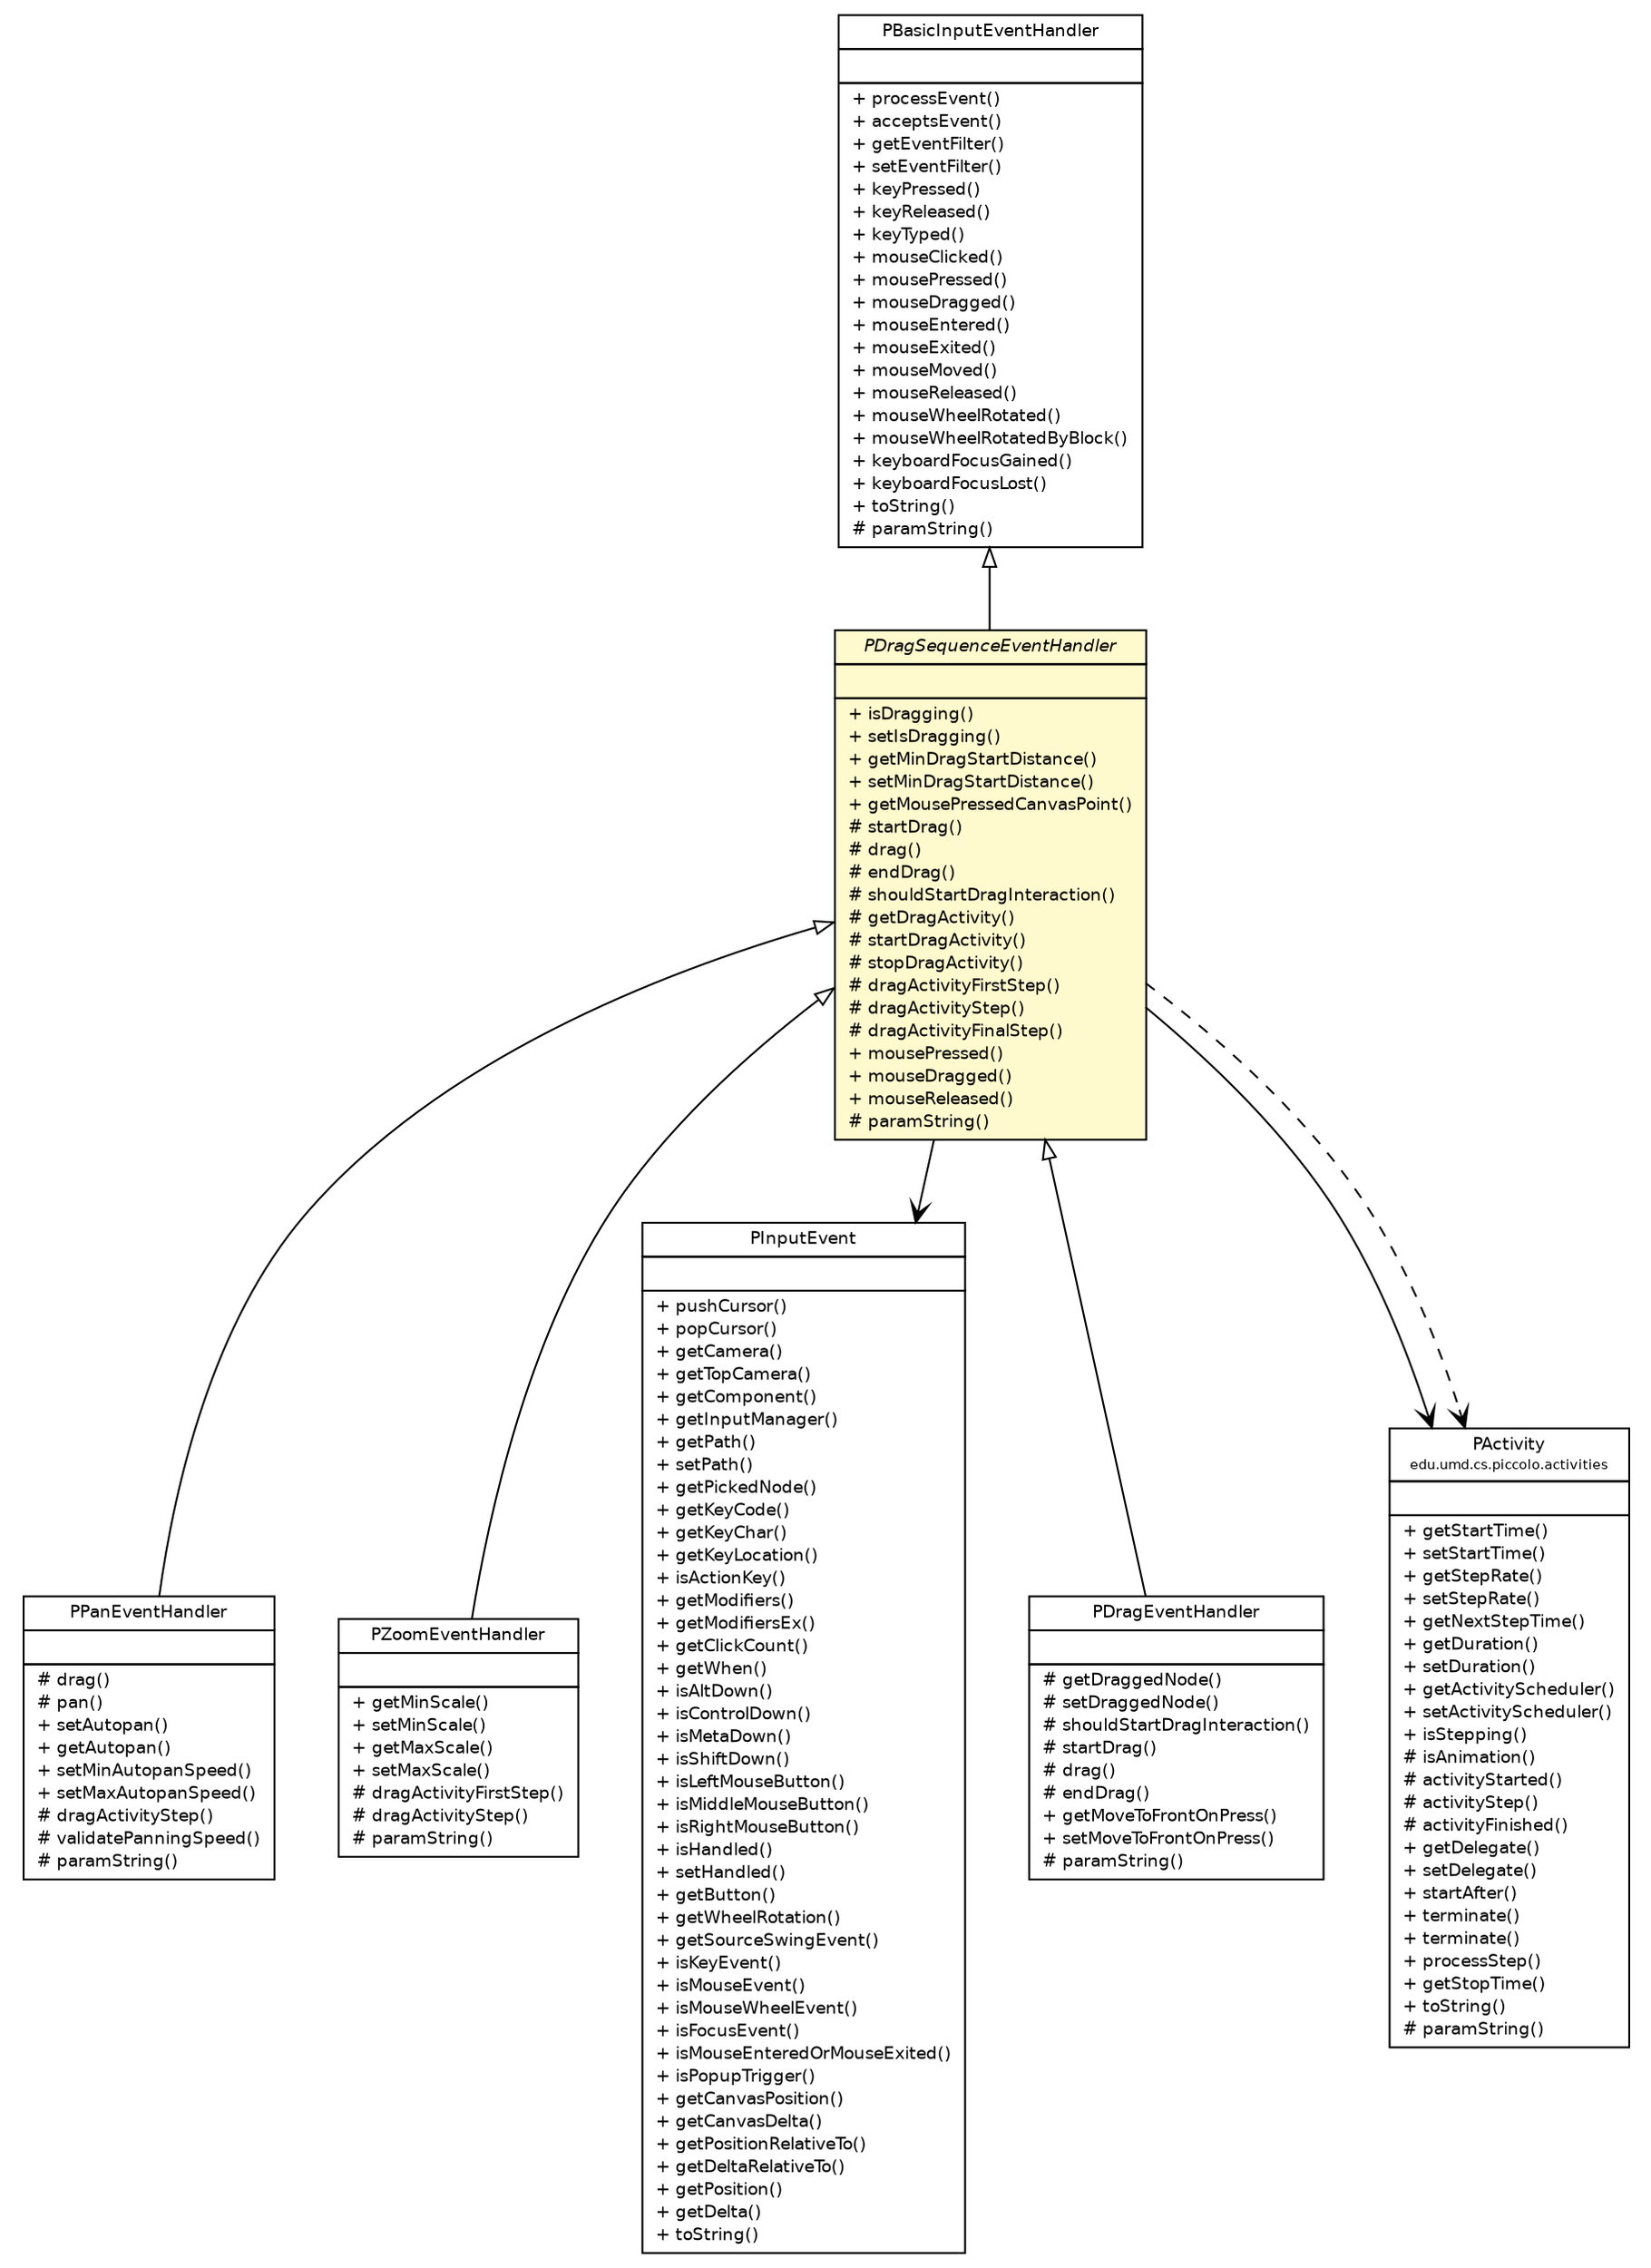 #!/usr/local/bin/dot
#
# Class diagram 
# Generated by UmlGraph version 4.6 (http://www.spinellis.gr/sw/umlgraph)
#

digraph G {
	edge [fontname="Helvetica",fontsize=10,labelfontname="Helvetica",labelfontsize=10];
	node [fontname="Helvetica",fontsize=10,shape=plaintext];
	// edu.umd.cs.piccolo.event.PDragSequenceEventHandler
	c1016 [label=<<table border="0" cellborder="1" cellspacing="0" cellpadding="2" port="p" bgcolor="lemonChiffon" href="./PDragSequenceEventHandler.html">
		<tr><td><table border="0" cellspacing="0" cellpadding="1">
			<tr><td><font face="Helvetica-Oblique"> PDragSequenceEventHandler </font></td></tr>
		</table></td></tr>
		<tr><td><table border="0" cellspacing="0" cellpadding="1">
			<tr><td align="left">  </td></tr>
		</table></td></tr>
		<tr><td><table border="0" cellspacing="0" cellpadding="1">
			<tr><td align="left"> + isDragging() </td></tr>
			<tr><td align="left"> + setIsDragging() </td></tr>
			<tr><td align="left"> + getMinDragStartDistance() </td></tr>
			<tr><td align="left"> + setMinDragStartDistance() </td></tr>
			<tr><td align="left"> + getMousePressedCanvasPoint() </td></tr>
			<tr><td align="left"> # startDrag() </td></tr>
			<tr><td align="left"> # drag() </td></tr>
			<tr><td align="left"> # endDrag() </td></tr>
			<tr><td align="left"> # shouldStartDragInteraction() </td></tr>
			<tr><td align="left"> # getDragActivity() </td></tr>
			<tr><td align="left"> # startDragActivity() </td></tr>
			<tr><td align="left"> # stopDragActivity() </td></tr>
			<tr><td align="left"> # dragActivityFirstStep() </td></tr>
			<tr><td align="left"> # dragActivityStep() </td></tr>
			<tr><td align="left"> # dragActivityFinalStep() </td></tr>
			<tr><td align="left"> + mousePressed() </td></tr>
			<tr><td align="left"> + mouseDragged() </td></tr>
			<tr><td align="left"> + mouseReleased() </td></tr>
			<tr><td align="left"> # paramString() </td></tr>
		</table></td></tr>
		</table>>, fontname="Helvetica", fontcolor="black", fontsize=9.0];
	// edu.umd.cs.piccolo.event.PPanEventHandler
	c1018 [label=<<table border="0" cellborder="1" cellspacing="0" cellpadding="2" port="p" href="./PPanEventHandler.html">
		<tr><td><table border="0" cellspacing="0" cellpadding="1">
			<tr><td> PPanEventHandler </td></tr>
		</table></td></tr>
		<tr><td><table border="0" cellspacing="0" cellpadding="1">
			<tr><td align="left">  </td></tr>
		</table></td></tr>
		<tr><td><table border="0" cellspacing="0" cellpadding="1">
			<tr><td align="left"> # drag() </td></tr>
			<tr><td align="left"> # pan() </td></tr>
			<tr><td align="left"> + setAutopan() </td></tr>
			<tr><td align="left"> + getAutopan() </td></tr>
			<tr><td align="left"> + setMinAutopanSpeed() </td></tr>
			<tr><td align="left"> + setMaxAutopanSpeed() </td></tr>
			<tr><td align="left"> # dragActivityStep() </td></tr>
			<tr><td align="left"> # validatePanningSpeed() </td></tr>
			<tr><td align="left"> # paramString() </td></tr>
		</table></td></tr>
		</table>>, fontname="Helvetica", fontcolor="black", fontsize=9.0];
	// edu.umd.cs.piccolo.event.PZoomEventHandler
	c1019 [label=<<table border="0" cellborder="1" cellspacing="0" cellpadding="2" port="p" href="./PZoomEventHandler.html">
		<tr><td><table border="0" cellspacing="0" cellpadding="1">
			<tr><td> PZoomEventHandler </td></tr>
		</table></td></tr>
		<tr><td><table border="0" cellspacing="0" cellpadding="1">
			<tr><td align="left">  </td></tr>
		</table></td></tr>
		<tr><td><table border="0" cellspacing="0" cellpadding="1">
			<tr><td align="left"> + getMinScale() </td></tr>
			<tr><td align="left"> + setMinScale() </td></tr>
			<tr><td align="left"> + getMaxScale() </td></tr>
			<tr><td align="left"> + setMaxScale() </td></tr>
			<tr><td align="left"> # dragActivityFirstStep() </td></tr>
			<tr><td align="left"> # dragActivityStep() </td></tr>
			<tr><td align="left"> # paramString() </td></tr>
		</table></td></tr>
		</table>>, fontname="Helvetica", fontcolor="black", fontsize=9.0];
	// edu.umd.cs.piccolo.event.PInputEvent
	c1020 [label=<<table border="0" cellborder="1" cellspacing="0" cellpadding="2" port="p" href="./PInputEvent.html">
		<tr><td><table border="0" cellspacing="0" cellpadding="1">
			<tr><td> PInputEvent </td></tr>
		</table></td></tr>
		<tr><td><table border="0" cellspacing="0" cellpadding="1">
			<tr><td align="left">  </td></tr>
		</table></td></tr>
		<tr><td><table border="0" cellspacing="0" cellpadding="1">
			<tr><td align="left"> + pushCursor() </td></tr>
			<tr><td align="left"> + popCursor() </td></tr>
			<tr><td align="left"> + getCamera() </td></tr>
			<tr><td align="left"> + getTopCamera() </td></tr>
			<tr><td align="left"> + getComponent() </td></tr>
			<tr><td align="left"> + getInputManager() </td></tr>
			<tr><td align="left"> + getPath() </td></tr>
			<tr><td align="left"> + setPath() </td></tr>
			<tr><td align="left"> + getPickedNode() </td></tr>
			<tr><td align="left"> + getKeyCode() </td></tr>
			<tr><td align="left"> + getKeyChar() </td></tr>
			<tr><td align="left"> + getKeyLocation() </td></tr>
			<tr><td align="left"> + isActionKey() </td></tr>
			<tr><td align="left"> + getModifiers() </td></tr>
			<tr><td align="left"> + getModifiersEx() </td></tr>
			<tr><td align="left"> + getClickCount() </td></tr>
			<tr><td align="left"> + getWhen() </td></tr>
			<tr><td align="left"> + isAltDown() </td></tr>
			<tr><td align="left"> + isControlDown() </td></tr>
			<tr><td align="left"> + isMetaDown() </td></tr>
			<tr><td align="left"> + isShiftDown() </td></tr>
			<tr><td align="left"> + isLeftMouseButton() </td></tr>
			<tr><td align="left"> + isMiddleMouseButton() </td></tr>
			<tr><td align="left"> + isRightMouseButton() </td></tr>
			<tr><td align="left"> + isHandled() </td></tr>
			<tr><td align="left"> + setHandled() </td></tr>
			<tr><td align="left"> + getButton() </td></tr>
			<tr><td align="left"> + getWheelRotation() </td></tr>
			<tr><td align="left"> + getSourceSwingEvent() </td></tr>
			<tr><td align="left"> + isKeyEvent() </td></tr>
			<tr><td align="left"> + isMouseEvent() </td></tr>
			<tr><td align="left"> + isMouseWheelEvent() </td></tr>
			<tr><td align="left"> + isFocusEvent() </td></tr>
			<tr><td align="left"> + isMouseEnteredOrMouseExited() </td></tr>
			<tr><td align="left"> + isPopupTrigger() </td></tr>
			<tr><td align="left"> + getCanvasPosition() </td></tr>
			<tr><td align="left"> + getCanvasDelta() </td></tr>
			<tr><td align="left"> + getPositionRelativeTo() </td></tr>
			<tr><td align="left"> + getDeltaRelativeTo() </td></tr>
			<tr><td align="left"> + getPosition() </td></tr>
			<tr><td align="left"> + getDelta() </td></tr>
			<tr><td align="left"> + toString() </td></tr>
		</table></td></tr>
		</table>>, fontname="Helvetica", fontcolor="black", fontsize=9.0];
	// edu.umd.cs.piccolo.event.PDragEventHandler
	c1021 [label=<<table border="0" cellborder="1" cellspacing="0" cellpadding="2" port="p" href="./PDragEventHandler.html">
		<tr><td><table border="0" cellspacing="0" cellpadding="1">
			<tr><td> PDragEventHandler </td></tr>
		</table></td></tr>
		<tr><td><table border="0" cellspacing="0" cellpadding="1">
			<tr><td align="left">  </td></tr>
		</table></td></tr>
		<tr><td><table border="0" cellspacing="0" cellpadding="1">
			<tr><td align="left"> # getDraggedNode() </td></tr>
			<tr><td align="left"> # setDraggedNode() </td></tr>
			<tr><td align="left"> # shouldStartDragInteraction() </td></tr>
			<tr><td align="left"> # startDrag() </td></tr>
			<tr><td align="left"> # drag() </td></tr>
			<tr><td align="left"> # endDrag() </td></tr>
			<tr><td align="left"> + getMoveToFrontOnPress() </td></tr>
			<tr><td align="left"> + setMoveToFrontOnPress() </td></tr>
			<tr><td align="left"> # paramString() </td></tr>
		</table></td></tr>
		</table>>, fontname="Helvetica", fontcolor="black", fontsize=9.0];
	// edu.umd.cs.piccolo.event.PBasicInputEventHandler
	c1023 [label=<<table border="0" cellborder="1" cellspacing="0" cellpadding="2" port="p" href="./PBasicInputEventHandler.html">
		<tr><td><table border="0" cellspacing="0" cellpadding="1">
			<tr><td> PBasicInputEventHandler </td></tr>
		</table></td></tr>
		<tr><td><table border="0" cellspacing="0" cellpadding="1">
			<tr><td align="left">  </td></tr>
		</table></td></tr>
		<tr><td><table border="0" cellspacing="0" cellpadding="1">
			<tr><td align="left"> + processEvent() </td></tr>
			<tr><td align="left"> + acceptsEvent() </td></tr>
			<tr><td align="left"> + getEventFilter() </td></tr>
			<tr><td align="left"> + setEventFilter() </td></tr>
			<tr><td align="left"> + keyPressed() </td></tr>
			<tr><td align="left"> + keyReleased() </td></tr>
			<tr><td align="left"> + keyTyped() </td></tr>
			<tr><td align="left"> + mouseClicked() </td></tr>
			<tr><td align="left"> + mousePressed() </td></tr>
			<tr><td align="left"> + mouseDragged() </td></tr>
			<tr><td align="left"> + mouseEntered() </td></tr>
			<tr><td align="left"> + mouseExited() </td></tr>
			<tr><td align="left"> + mouseMoved() </td></tr>
			<tr><td align="left"> + mouseReleased() </td></tr>
			<tr><td align="left"> + mouseWheelRotated() </td></tr>
			<tr><td align="left"> + mouseWheelRotatedByBlock() </td></tr>
			<tr><td align="left"> + keyboardFocusGained() </td></tr>
			<tr><td align="left"> + keyboardFocusLost() </td></tr>
			<tr><td align="left"> + toString() </td></tr>
			<tr><td align="left"> # paramString() </td></tr>
		</table></td></tr>
		</table>>, fontname="Helvetica", fontcolor="black", fontsize=9.0];
	// edu.umd.cs.piccolo.activities.PActivity
	c1033 [label=<<table border="0" cellborder="1" cellspacing="0" cellpadding="2" port="p" href="../activities/PActivity.html">
		<tr><td><table border="0" cellspacing="0" cellpadding="1">
			<tr><td> PActivity </td></tr>
			<tr><td><font point-size="7.0"> edu.umd.cs.piccolo.activities </font></td></tr>
		</table></td></tr>
		<tr><td><table border="0" cellspacing="0" cellpadding="1">
			<tr><td align="left">  </td></tr>
		</table></td></tr>
		<tr><td><table border="0" cellspacing="0" cellpadding="1">
			<tr><td align="left"> + getStartTime() </td></tr>
			<tr><td align="left"> + setStartTime() </td></tr>
			<tr><td align="left"> + getStepRate() </td></tr>
			<tr><td align="left"> + setStepRate() </td></tr>
			<tr><td align="left"> + getNextStepTime() </td></tr>
			<tr><td align="left"> + getDuration() </td></tr>
			<tr><td align="left"> + setDuration() </td></tr>
			<tr><td align="left"> + getActivityScheduler() </td></tr>
			<tr><td align="left"> + setActivityScheduler() </td></tr>
			<tr><td align="left"> + isStepping() </td></tr>
			<tr><td align="left"> # isAnimation() </td></tr>
			<tr><td align="left"> # activityStarted() </td></tr>
			<tr><td align="left"> # activityStep() </td></tr>
			<tr><td align="left"> # activityFinished() </td></tr>
			<tr><td align="left"> + getDelegate() </td></tr>
			<tr><td align="left"> + setDelegate() </td></tr>
			<tr><td align="left"> + startAfter() </td></tr>
			<tr><td align="left"> + terminate() </td></tr>
			<tr><td align="left"> + terminate() </td></tr>
			<tr><td align="left"> + processStep() </td></tr>
			<tr><td align="left"> + getStopTime() </td></tr>
			<tr><td align="left"> + toString() </td></tr>
			<tr><td align="left"> # paramString() </td></tr>
		</table></td></tr>
		</table>>, fontname="Helvetica", fontcolor="black", fontsize=9.0];
	//edu.umd.cs.piccolo.event.PDragSequenceEventHandler extends edu.umd.cs.piccolo.event.PBasicInputEventHandler
	c1023:p -> c1016:p [dir=back,arrowtail=empty];
	//edu.umd.cs.piccolo.event.PPanEventHandler extends edu.umd.cs.piccolo.event.PDragSequenceEventHandler
	c1016:p -> c1018:p [dir=back,arrowtail=empty];
	//edu.umd.cs.piccolo.event.PZoomEventHandler extends edu.umd.cs.piccolo.event.PDragSequenceEventHandler
	c1016:p -> c1019:p [dir=back,arrowtail=empty];
	//edu.umd.cs.piccolo.event.PDragEventHandler extends edu.umd.cs.piccolo.event.PDragSequenceEventHandler
	c1016:p -> c1021:p [dir=back,arrowtail=empty];
	// edu.umd.cs.piccolo.event.PDragSequenceEventHandler NAVASSOC edu.umd.cs.piccolo.activities.PActivity
	c1016:p -> c1033:p [taillabel="", label="", headlabel="", fontname="Helvetica", fontcolor="black", fontsize=10.0, color="black", arrowhead=open];
	// edu.umd.cs.piccolo.event.PDragSequenceEventHandler NAVASSOC edu.umd.cs.piccolo.event.PInputEvent
	c1016:p -> c1020:p [taillabel="", label="", headlabel="", fontname="Helvetica", fontcolor="black", fontsize=10.0, color="black", arrowhead=open];
	// edu.umd.cs.piccolo.event.PDragSequenceEventHandler DEPEND edu.umd.cs.piccolo.activities.PActivity
	c1016:p -> c1033:p [taillabel="", label="", headlabel="", fontname="Helvetica", fontcolor="black", fontsize=10.0, color="black", arrowhead=open, style=dashed];
}

